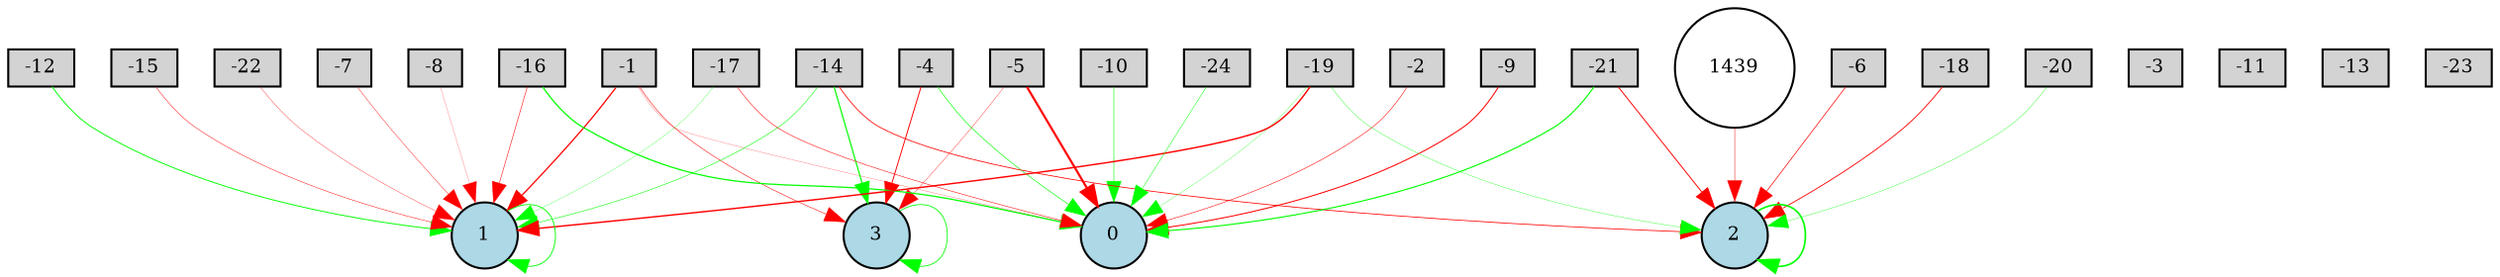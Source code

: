 digraph {
	node [fontsize=9 height=0.2 shape=circle width=0.2]
	-1 [fillcolor=lightgray shape=box style=filled]
	-2 [fillcolor=lightgray shape=box style=filled]
	-3 [fillcolor=lightgray shape=box style=filled]
	-4 [fillcolor=lightgray shape=box style=filled]
	-5 [fillcolor=lightgray shape=box style=filled]
	-6 [fillcolor=lightgray shape=box style=filled]
	-7 [fillcolor=lightgray shape=box style=filled]
	-8 [fillcolor=lightgray shape=box style=filled]
	-9 [fillcolor=lightgray shape=box style=filled]
	-10 [fillcolor=lightgray shape=box style=filled]
	-11 [fillcolor=lightgray shape=box style=filled]
	-12 [fillcolor=lightgray shape=box style=filled]
	-13 [fillcolor=lightgray shape=box style=filled]
	-14 [fillcolor=lightgray shape=box style=filled]
	-15 [fillcolor=lightgray shape=box style=filled]
	-16 [fillcolor=lightgray shape=box style=filled]
	-17 [fillcolor=lightgray shape=box style=filled]
	-18 [fillcolor=lightgray shape=box style=filled]
	-19 [fillcolor=lightgray shape=box style=filled]
	-20 [fillcolor=lightgray shape=box style=filled]
	-21 [fillcolor=lightgray shape=box style=filled]
	-22 [fillcolor=lightgray shape=box style=filled]
	-23 [fillcolor=lightgray shape=box style=filled]
	-24 [fillcolor=lightgray shape=box style=filled]
	0 [fillcolor=lightblue style=filled]
	1 [fillcolor=lightblue style=filled]
	2 [fillcolor=lightblue style=filled]
	3 [fillcolor=lightblue style=filled]
	1439 [fillcolor=white style=filled]
	-20 -> 2 [color=green penwidth=0.17207470027846644 style=solid]
	-2 -> 0 [color=red penwidth=0.26375149379293916 style=solid]
	-17 -> 0 [color=red penwidth=0.25736255433099986 style=solid]
	-8 -> 1 [color=red penwidth=0.10357117140881872 style=solid]
	-6 -> 2 [color=red penwidth=0.33256264221801335 style=solid]
	-1 -> 0 [color=red penwidth=0.10871887189126087 style=solid]
	-1 -> 1 [color=red penwidth=0.6122420317777941 style=solid]
	-19 -> 2 [color=green penwidth=0.17211380484976252 style=solid]
	3 -> 3 [color=green penwidth=0.39015274013446344 style=solid]
	-14 -> 2 [color=red penwidth=0.3788311657154433 style=solid]
	-12 -> 1 [color=green penwidth=0.4528245286963214 style=solid]
	-15 -> 1 [color=red penwidth=0.22788873549532893 style=solid]
	-4 -> 3 [color=red penwidth=0.4598281957838677 style=solid]
	-21 -> 0 [color=green penwidth=0.5447707345755574 style=solid]
	-16 -> 0 [color=green penwidth=0.5991581100388825 style=solid]
	-22 -> 1 [color=red penwidth=0.16608255175189512 style=solid]
	2 -> 2 [color=green penwidth=0.8021945345227619 style=solid]
	-10 -> 0 [color=green penwidth=0.2818891914494191 style=solid]
	-18 -> 2 [color=red penwidth=0.4200961384842381 style=solid]
	1 -> 1 [color=green penwidth=0.42088438800491323 style=solid]
	-5 -> 0 [color=red penwidth=1.0568268078994942 style=solid]
	-19 -> 1 [color=red penwidth=0.684166581732057 style=solid]
	-14 -> 3 [color=green penwidth=0.565970666459051 style=solid]
	-16 -> 1 [color=red penwidth=0.2606975800180258 style=solid]
	-9 -> 0 [color=red penwidth=0.4890773789251873 style=solid]
	-4 -> 0 [color=green penwidth=0.30664227208987194 style=solid]
	-5 -> 3 [color=red penwidth=0.1695489808497325 style=solid]
	-19 -> 0 [color=green penwidth=0.1418781869611105 style=solid]
	-1 -> 3 [color=red penwidth=0.25674370992437107 style=solid]
	-21 -> 2 [color=red penwidth=0.45778671700070905 style=solid]
	-24 -> 0 [color=green penwidth=0.23667933338465227 style=solid]
	-17 -> 1 [color=green penwidth=0.13552102791245046 style=solid]
	-7 -> 1 [color=red penwidth=0.19804109371712514 style=solid]
	1439 -> 2 [color=red penwidth=0.22678713082853474 style=solid]
	-14 -> 1 [color=green penwidth=0.2668213327480769 style=solid]
}
